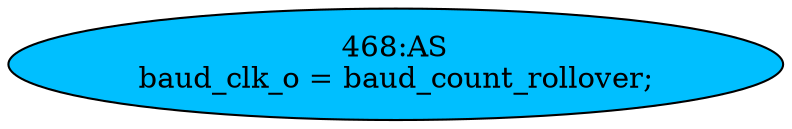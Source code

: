 strict digraph "" {
	node [label="\N"];
	"468:AS"	 [ast="<pyverilog.vparser.ast.Assign object at 0x7f19debeb5d0>",
		def_var="['baud_clk_o']",
		fillcolor=deepskyblue,
		label="468:AS
baud_clk_o = baud_count_rollover;",
		statements="[]",
		style=filled,
		typ=Assign,
		use_var="['baud_count_rollover']"];
}

